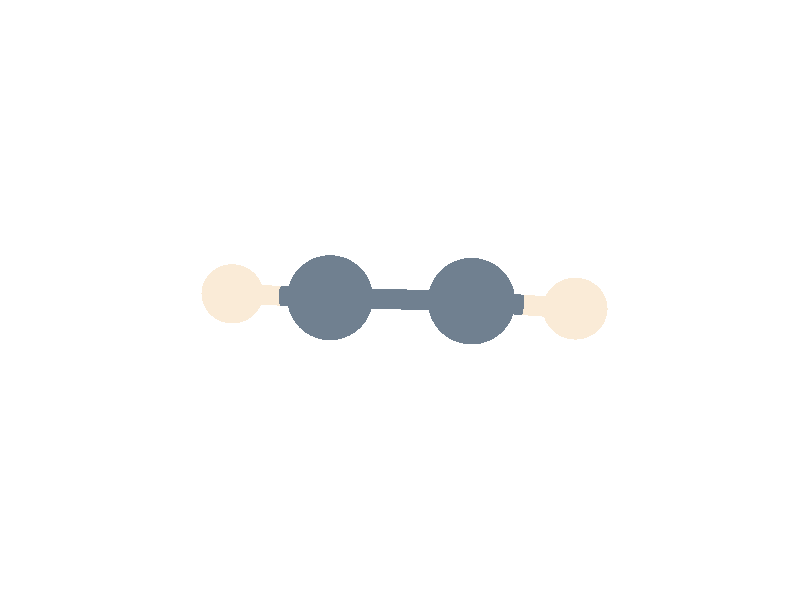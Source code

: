 background { rgb <1.000,1.000,1.000> }
camera{
 location <-1.119,2.926,5.186>
 look_at <-0.700,0.012,0.012>
}
light_source{
 <0.000,0.000,10.000>
 color rgb <1.000,1.000,1.000>
}
light_source{
 <0.000,0.000,-10.000>
 color rgb <1.000,1.000,1.000>
}
light_source{
 <0.000,10.000,0.000>
 color rgb <1.000,1.000,1.000>
}
light_source{
 <0.000,-10.000,0.000>
 color rgb <1.000,1.000,1.000>
}
light_source{
 <10.000,0.000,0.000>
 color rgb <1.000,1.000,1.000>
}
light_source{
 <-10.000,0.000,0.000>
 color rgb <1.000,1.000,1.000>
}
sphere{
 <0.000,0.000,0.000>,0.425
texture{
pigment {
 rgbt <0.439,0.502,0.565,0.000>
}
finish{
 ambient 0.20 diffuse 0.60 phong 1.00 specular 0.00
}
}
}
sphere{
 <1.000,0.000,0.000>,0.300
texture{
pigment {
 rgbt <0.980,0.922,0.843,0.000>
}
finish{
 ambient 0.20 diffuse 0.60 phong 1.00 specular 0.00
}
}
}
sphere{
 <-1.400,0.024,0.000>,0.425
texture{
pigment {
 rgbt <0.439,0.502,0.565,0.000>
}
finish{
 ambient 0.20 diffuse 0.60 phong 1.00 specular 0.00
}
}
}
sphere{
 <-2.400,-0.000,0.024>,0.300
texture{
pigment {
 rgbt <0.980,0.922,0.843,0.000>
}
finish{
 ambient 0.20 diffuse 0.60 phong 1.00 specular 0.00
}
}
}
cylinder{
 <0.000,0.000,0.000>, <0.500,0.000,0.000>, 0.100
 open
texture{
pigment {
 rgbt <0.439,0.502,0.565,0.000>
}
finish{
 ambient 0.20 diffuse 0.60 phong 1.00 specular 0.00
}
}
}
cylinder{
 <0.500,0.000,0.000>, <1.000,0.000,0.000>, 0.100
 open
texture{
pigment {
 rgbt <0.980,0.922,0.843,0.000>
}
finish{
 ambient 0.20 diffuse 0.60 phong 1.00 specular 0.00
}
}
}
cylinder{
 <0.000,0.000,0.000>, <-0.700,0.012,0.000>, 0.100
 open
texture{
pigment {
 rgbt <0.439,0.502,0.565,0.000>
}
finish{
 ambient 0.20 diffuse 0.60 phong 1.00 specular 0.00
}
}
}
cylinder{
 <-0.700,0.012,0.000>, <-1.400,0.024,0.000>, 0.100
 open
texture{
pigment {
 rgbt <0.439,0.502,0.565,0.000>
}
finish{
 ambient 0.20 diffuse 0.60 phong 1.00 specular 0.00
}
}
}
cylinder{
 <-1.400,0.024,0.000>, <-1.900,0.012,0.012>, 0.100
 open
texture{
pigment {
 rgbt <0.439,0.502,0.565,0.000>
}
finish{
 ambient 0.20 diffuse 0.60 phong 1.00 specular 0.00
}
}
}
cylinder{
 <-1.900,0.012,0.012>, <-2.400,-0.000,0.024>, 0.100
 open
texture{
pigment {
 rgbt <0.980,0.922,0.843,0.000>
}
finish{
 ambient 0.20 diffuse 0.60 phong 1.00 specular 0.00
}
}
}
